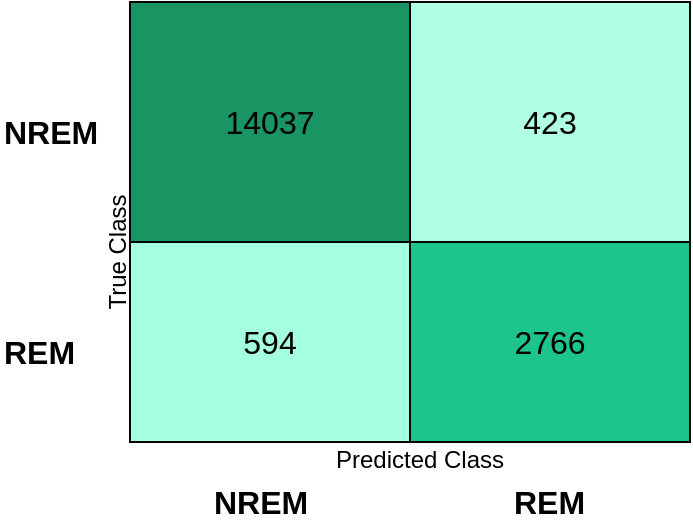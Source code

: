 <mxfile version="20.3.7" type="github">
  <diagram id="7Y9bnb7QPnO3Oi14nNSH" name="Page-1">
    <mxGraphModel dx="1032" dy="571" grid="1" gridSize="10" guides="1" tooltips="1" connect="1" arrows="1" fold="1" page="1" pageScale="1" pageWidth="827" pageHeight="1169" math="0" shadow="0">
      <root>
        <mxCell id="0" />
        <mxCell id="1" parent="0" />
        <mxCell id="tTxbSthVE7xuMl5uHUc--1" value="" style="rounded=0;whiteSpace=wrap;html=1;fillColor=#199564;" vertex="1" parent="1">
          <mxGeometry x="230" y="140" width="140" height="120" as="geometry" />
        </mxCell>
        <mxCell id="tTxbSthVE7xuMl5uHUc--5" value="&lt;font style=&quot;font-size: 16px;&quot;&gt;14037&lt;/font&gt;" style="text;html=1;strokeColor=none;fillColor=none;align=center;verticalAlign=middle;whiteSpace=wrap;rounded=0;" vertex="1" parent="1">
          <mxGeometry x="270" y="185" width="60" height="30" as="geometry" />
        </mxCell>
        <mxCell id="tTxbSthVE7xuMl5uHUc--11" value="" style="rounded=0;whiteSpace=wrap;html=1;fillColor=#B0FFE5;" vertex="1" parent="1">
          <mxGeometry x="370" y="140" width="140" height="120" as="geometry" />
        </mxCell>
        <mxCell id="tTxbSthVE7xuMl5uHUc--12" value="&lt;font style=&quot;font-size: 16px;&quot;&gt;423&lt;/font&gt;" style="text;html=1;strokeColor=none;fillColor=none;align=center;verticalAlign=middle;whiteSpace=wrap;rounded=0;" vertex="1" parent="1">
          <mxGeometry x="410" y="185" width="60" height="30" as="geometry" />
        </mxCell>
        <mxCell id="tTxbSthVE7xuMl5uHUc--13" value="" style="rounded=0;whiteSpace=wrap;html=1;fillColor=#A3FFE0;" vertex="1" parent="1">
          <mxGeometry x="230" y="260" width="140" height="100" as="geometry" />
        </mxCell>
        <mxCell id="tTxbSthVE7xuMl5uHUc--14" value="&lt;font style=&quot;font-size: 16px;&quot;&gt;594&lt;/font&gt;" style="text;html=1;strokeColor=none;fillColor=none;align=center;verticalAlign=middle;whiteSpace=wrap;rounded=0;" vertex="1" parent="1">
          <mxGeometry x="270" y="295" width="60" height="30" as="geometry" />
        </mxCell>
        <mxCell id="tTxbSthVE7xuMl5uHUc--15" value="" style="rounded=0;whiteSpace=wrap;html=1;fillColor=#1DC48B;" vertex="1" parent="1">
          <mxGeometry x="370" y="260" width="140" height="100" as="geometry" />
        </mxCell>
        <mxCell id="tTxbSthVE7xuMl5uHUc--16" value="&lt;font style=&quot;font-size: 16px;&quot;&gt;2766&lt;/font&gt;" style="text;html=1;strokeColor=none;fillColor=none;align=center;verticalAlign=middle;whiteSpace=wrap;rounded=0;" vertex="1" parent="1">
          <mxGeometry x="410" y="295" width="60" height="30" as="geometry" />
        </mxCell>
        <mxCell id="tTxbSthVE7xuMl5uHUc--17" value="&lt;div style=&quot;text-align: center;&quot;&gt;&lt;span style=&quot;background-color: initial;&quot;&gt;&lt;font style=&quot;font-size: 16px;&quot;&gt;&lt;b style=&quot;&quot;&gt;NREM&lt;/b&gt;&lt;/font&gt;&lt;/span&gt;&lt;/div&gt;" style="text;whiteSpace=wrap;html=1;fontSize=20;" vertex="1" parent="1">
          <mxGeometry x="165" y="185" width="60" height="30" as="geometry" />
        </mxCell>
        <mxCell id="tTxbSthVE7xuMl5uHUc--18" value="&lt;div style=&quot;text-align: center;&quot;&gt;&lt;span style=&quot;background-color: initial;&quot;&gt;&lt;font style=&quot;font-size: 16px;&quot;&gt;&lt;b&gt;REM&lt;/b&gt;&lt;/font&gt;&lt;/span&gt;&lt;/div&gt;" style="text;whiteSpace=wrap;html=1;fontSize=20;" vertex="1" parent="1">
          <mxGeometry x="165" y="295" width="50" height="35" as="geometry" />
        </mxCell>
        <mxCell id="tTxbSthVE7xuMl5uHUc--19" value="&lt;div style=&quot;text-align: center;&quot;&gt;&lt;span style=&quot;background-color: initial;&quot;&gt;&lt;font style=&quot;font-size: 16px;&quot;&gt;&lt;b&gt;NREM&lt;/b&gt;&lt;/font&gt;&lt;/span&gt;&lt;/div&gt;" style="text;whiteSpace=wrap;html=1;fontSize=20;" vertex="1" parent="1">
          <mxGeometry x="270" y="370" width="60" height="30" as="geometry" />
        </mxCell>
        <mxCell id="tTxbSthVE7xuMl5uHUc--20" value="&lt;div style=&quot;text-align: center;&quot;&gt;&lt;span style=&quot;background-color: initial;&quot;&gt;&lt;font style=&quot;font-size: 16px;&quot;&gt;&lt;b&gt;REM&lt;/b&gt;&lt;/font&gt;&lt;/span&gt;&lt;/div&gt;" style="text;whiteSpace=wrap;html=1;fontSize=20;" vertex="1" parent="1">
          <mxGeometry x="420" y="370" width="50" height="30" as="geometry" />
        </mxCell>
        <mxCell id="tTxbSthVE7xuMl5uHUc--22" value="&lt;font style=&quot;font-size: 12px;&quot;&gt;True Class&lt;/font&gt;" style="text;html=1;strokeColor=none;fillColor=none;align=center;verticalAlign=middle;whiteSpace=wrap;rounded=0;fontSize=20;rotation=-90;" vertex="1" parent="1">
          <mxGeometry x="170" y="250" width="100" height="30" as="geometry" />
        </mxCell>
        <mxCell id="tTxbSthVE7xuMl5uHUc--23" value="&lt;font style=&quot;font-size: 12px;&quot;&gt;Predicted Class&lt;/font&gt;" style="text;html=1;strokeColor=none;fillColor=none;align=center;verticalAlign=middle;whiteSpace=wrap;rounded=0;fontSize=20;rotation=0;" vertex="1" parent="1">
          <mxGeometry x="320" y="350" width="110" height="30" as="geometry" />
        </mxCell>
      </root>
    </mxGraphModel>
  </diagram>
</mxfile>
